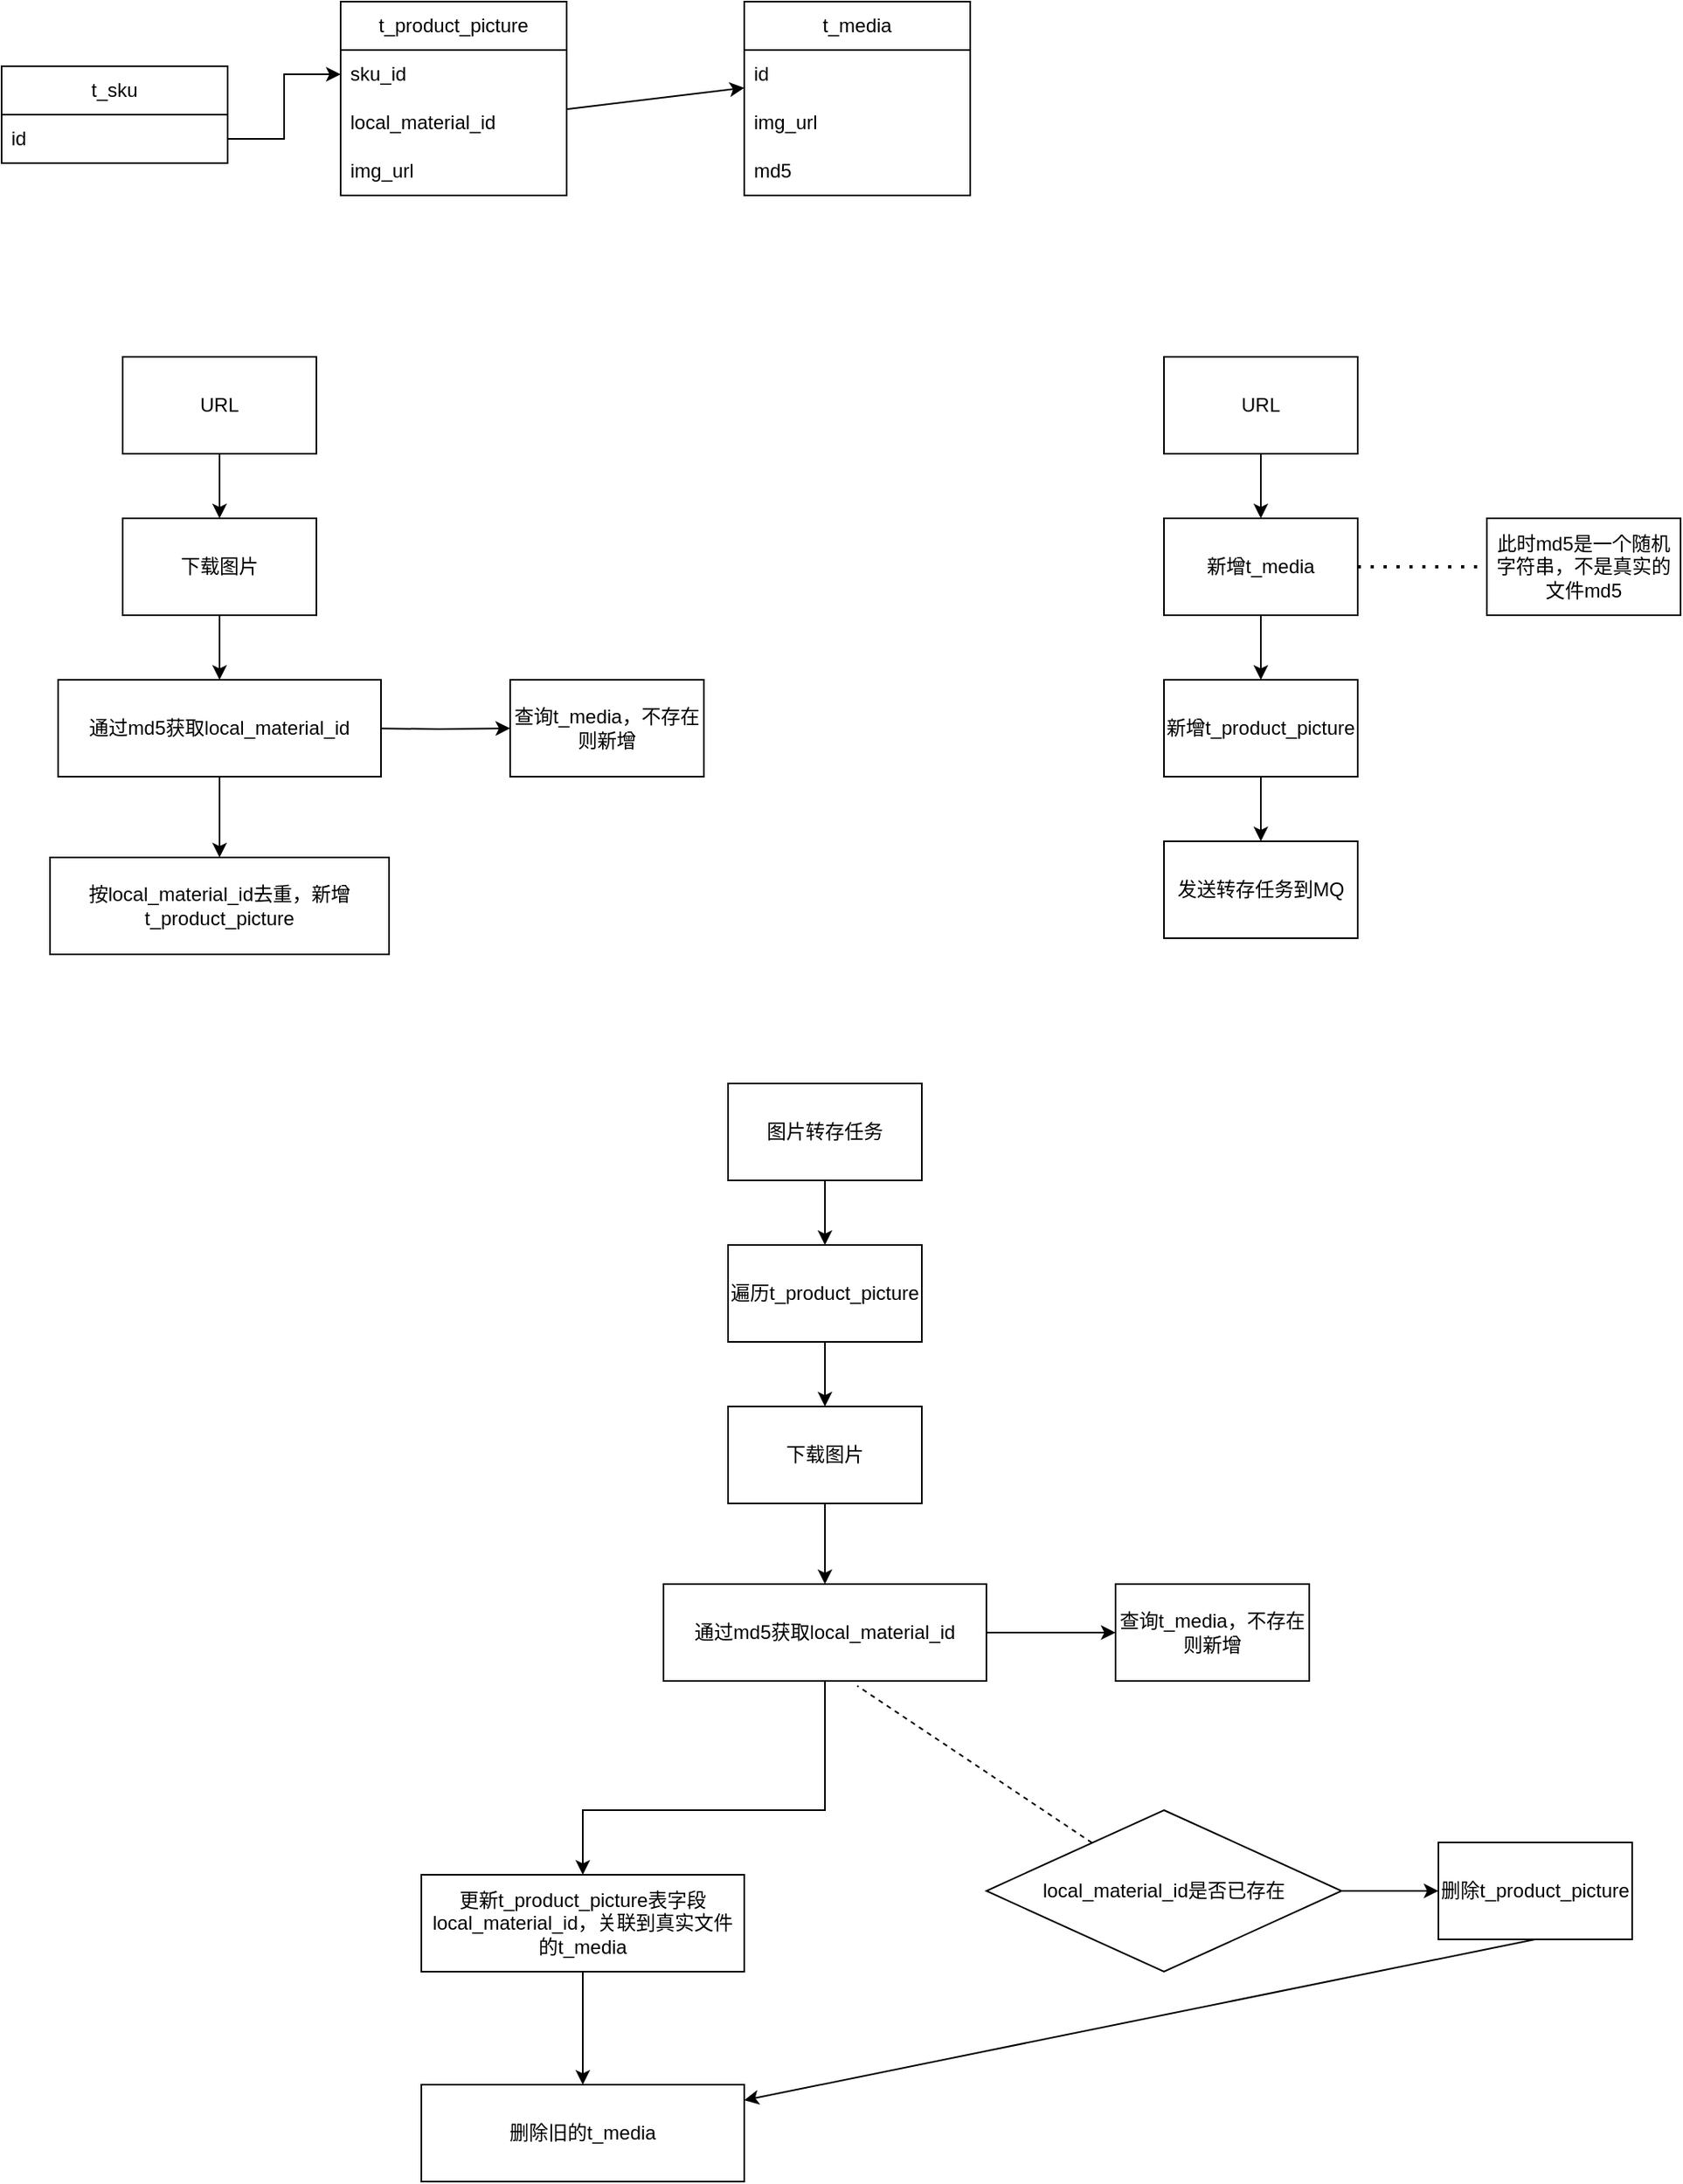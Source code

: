 <mxfile version="25.0.3">
  <diagram name="第 1 页" id="EnZus4B8hT70BU522ocz">
    <mxGraphModel dx="1674" dy="746" grid="1" gridSize="10" guides="1" tooltips="1" connect="1" arrows="1" fold="1" page="1" pageScale="1" pageWidth="1200" pageHeight="1920" math="0" shadow="0">
      <root>
        <mxCell id="0" />
        <mxCell id="1" parent="0" />
        <mxCell id="3qWWuUOS5sZog9-SKTOg-3" value="t_product_picture" style="swimlane;fontStyle=0;childLayout=stackLayout;horizontal=1;startSize=30;horizontalStack=0;resizeParent=1;resizeParentMax=0;resizeLast=0;collapsible=1;marginBottom=0;whiteSpace=wrap;html=1;" vertex="1" parent="1">
          <mxGeometry x="230" y="50" width="140" height="120" as="geometry" />
        </mxCell>
        <mxCell id="3qWWuUOS5sZog9-SKTOg-4" value="&lt;span class=&quot;&quot;&gt;sku_id&lt;/span&gt;" style="text;strokeColor=none;fillColor=none;align=left;verticalAlign=middle;spacingLeft=4;spacingRight=4;overflow=hidden;points=[[0,0.5],[1,0.5]];portConstraint=eastwest;rotatable=0;whiteSpace=wrap;html=1;" vertex="1" parent="3qWWuUOS5sZog9-SKTOg-3">
          <mxGeometry y="30" width="140" height="30" as="geometry" />
        </mxCell>
        <mxCell id="3qWWuUOS5sZog9-SKTOg-5" value="&lt;span class=&quot;&quot;&gt;local_material_id&lt;/span&gt; " style="text;strokeColor=none;fillColor=none;align=left;verticalAlign=middle;spacingLeft=4;spacingRight=4;overflow=hidden;points=[[0,0.5],[1,0.5]];portConstraint=eastwest;rotatable=0;whiteSpace=wrap;html=1;" vertex="1" parent="3qWWuUOS5sZog9-SKTOg-3">
          <mxGeometry y="60" width="140" height="30" as="geometry" />
        </mxCell>
        <mxCell id="3qWWuUOS5sZog9-SKTOg-6" value="&lt;span class=&quot;&quot;&gt;img_url&lt;/span&gt; " style="text;strokeColor=none;fillColor=none;align=left;verticalAlign=middle;spacingLeft=4;spacingRight=4;overflow=hidden;points=[[0,0.5],[1,0.5]];portConstraint=eastwest;rotatable=0;whiteSpace=wrap;html=1;" vertex="1" parent="3qWWuUOS5sZog9-SKTOg-3">
          <mxGeometry y="90" width="140" height="30" as="geometry" />
        </mxCell>
        <mxCell id="3qWWuUOS5sZog9-SKTOg-7" value="t_media" style="swimlane;fontStyle=0;childLayout=stackLayout;horizontal=1;startSize=30;horizontalStack=0;resizeParent=1;resizeParentMax=0;resizeLast=0;collapsible=1;marginBottom=0;whiteSpace=wrap;html=1;" vertex="1" parent="1">
          <mxGeometry x="480" y="50" width="140" height="120" as="geometry" />
        </mxCell>
        <mxCell id="3qWWuUOS5sZog9-SKTOg-8" value="id" style="text;strokeColor=none;fillColor=none;align=left;verticalAlign=middle;spacingLeft=4;spacingRight=4;overflow=hidden;points=[[0,0.5],[1,0.5]];portConstraint=eastwest;rotatable=0;whiteSpace=wrap;html=1;" vertex="1" parent="3qWWuUOS5sZog9-SKTOg-7">
          <mxGeometry y="30" width="140" height="30" as="geometry" />
        </mxCell>
        <mxCell id="3qWWuUOS5sZog9-SKTOg-9" value="&lt;span class=&quot;&quot;&gt;img_url&lt;/span&gt; " style="text;strokeColor=none;fillColor=none;align=left;verticalAlign=middle;spacingLeft=4;spacingRight=4;overflow=hidden;points=[[0,0.5],[1,0.5]];portConstraint=eastwest;rotatable=0;whiteSpace=wrap;html=1;" vertex="1" parent="3qWWuUOS5sZog9-SKTOg-7">
          <mxGeometry y="60" width="140" height="30" as="geometry" />
        </mxCell>
        <mxCell id="3qWWuUOS5sZog9-SKTOg-10" value="md5" style="text;strokeColor=none;fillColor=none;align=left;verticalAlign=middle;spacingLeft=4;spacingRight=4;overflow=hidden;points=[[0,0.5],[1,0.5]];portConstraint=eastwest;rotatable=0;whiteSpace=wrap;html=1;" vertex="1" parent="3qWWuUOS5sZog9-SKTOg-7">
          <mxGeometry y="90" width="140" height="30" as="geometry" />
        </mxCell>
        <mxCell id="3qWWuUOS5sZog9-SKTOg-11" value="" style="endArrow=classic;html=1;rounded=0;" edge="1" parent="1" source="3qWWuUOS5sZog9-SKTOg-5" target="3qWWuUOS5sZog9-SKTOg-8">
          <mxGeometry width="50" height="50" relative="1" as="geometry">
            <mxPoint x="570" y="440" as="sourcePoint" />
            <mxPoint x="620" y="390" as="targetPoint" />
          </mxGeometry>
        </mxCell>
        <mxCell id="3qWWuUOS5sZog9-SKTOg-22" style="edgeStyle=orthogonalEdgeStyle;rounded=0;orthogonalLoop=1;jettySize=auto;html=1;exitX=0.5;exitY=1;exitDx=0;exitDy=0;entryX=0.5;entryY=0;entryDx=0;entryDy=0;" edge="1" parent="1" source="3qWWuUOS5sZog9-SKTOg-12" target="3qWWuUOS5sZog9-SKTOg-14">
          <mxGeometry relative="1" as="geometry" />
        </mxCell>
        <mxCell id="3qWWuUOS5sZog9-SKTOg-12" value="下载图片" style="rounded=0;whiteSpace=wrap;html=1;" vertex="1" parent="1">
          <mxGeometry x="95" y="370" width="120" height="60" as="geometry" />
        </mxCell>
        <mxCell id="3qWWuUOS5sZog9-SKTOg-18" value="" style="edgeStyle=orthogonalEdgeStyle;rounded=0;orthogonalLoop=1;jettySize=auto;html=1;" edge="1" parent="1" target="3qWWuUOS5sZog9-SKTOg-17">
          <mxGeometry relative="1" as="geometry">
            <mxPoint x="245" y="500" as="sourcePoint" />
          </mxGeometry>
        </mxCell>
        <mxCell id="3qWWuUOS5sZog9-SKTOg-23" style="edgeStyle=orthogonalEdgeStyle;rounded=0;orthogonalLoop=1;jettySize=auto;html=1;exitX=0.5;exitY=1;exitDx=0;exitDy=0;" edge="1" parent="1" source="3qWWuUOS5sZog9-SKTOg-14" target="3qWWuUOS5sZog9-SKTOg-21">
          <mxGeometry relative="1" as="geometry" />
        </mxCell>
        <mxCell id="3qWWuUOS5sZog9-SKTOg-14" value="通过md5获取&lt;span class=&quot;&quot;&gt;local_material_id&lt;/span&gt; " style="rounded=0;whiteSpace=wrap;html=1;" vertex="1" parent="1">
          <mxGeometry x="55" y="470" width="200" height="60" as="geometry" />
        </mxCell>
        <mxCell id="3qWWuUOS5sZog9-SKTOg-17" value="查询t_media，不存在则新增" style="whiteSpace=wrap;html=1;rounded=0;" vertex="1" parent="1">
          <mxGeometry x="335" y="470" width="120" height="60" as="geometry" />
        </mxCell>
        <mxCell id="3qWWuUOS5sZog9-SKTOg-21" value="按&lt;span class=&quot;&quot;&gt;local_material_id去重&lt;/span&gt;，新增t_product_picture" style="rounded=0;whiteSpace=wrap;html=1;" vertex="1" parent="1">
          <mxGeometry x="50" y="580" width="210" height="60" as="geometry" />
        </mxCell>
        <mxCell id="3qWWuUOS5sZog9-SKTOg-26" style="edgeStyle=orthogonalEdgeStyle;rounded=0;orthogonalLoop=1;jettySize=auto;html=1;exitX=0.5;exitY=1;exitDx=0;exitDy=0;entryX=0.5;entryY=0;entryDx=0;entryDy=0;" edge="1" parent="1" source="3qWWuUOS5sZog9-SKTOg-25" target="3qWWuUOS5sZog9-SKTOg-12">
          <mxGeometry relative="1" as="geometry" />
        </mxCell>
        <mxCell id="3qWWuUOS5sZog9-SKTOg-25" value="URL" style="rounded=0;whiteSpace=wrap;html=1;" vertex="1" parent="1">
          <mxGeometry x="95" y="270" width="120" height="60" as="geometry" />
        </mxCell>
        <mxCell id="3qWWuUOS5sZog9-SKTOg-29" value="" style="edgeStyle=orthogonalEdgeStyle;rounded=0;orthogonalLoop=1;jettySize=auto;html=1;" edge="1" parent="1" source="3qWWuUOS5sZog9-SKTOg-27" target="3qWWuUOS5sZog9-SKTOg-28">
          <mxGeometry relative="1" as="geometry" />
        </mxCell>
        <mxCell id="3qWWuUOS5sZog9-SKTOg-27" value="URL" style="rounded=0;whiteSpace=wrap;html=1;" vertex="1" parent="1">
          <mxGeometry x="740" y="270" width="120" height="60" as="geometry" />
        </mxCell>
        <mxCell id="3qWWuUOS5sZog9-SKTOg-31" value="" style="edgeStyle=orthogonalEdgeStyle;rounded=0;orthogonalLoop=1;jettySize=auto;html=1;" edge="1" parent="1" source="3qWWuUOS5sZog9-SKTOg-28" target="3qWWuUOS5sZog9-SKTOg-30">
          <mxGeometry relative="1" as="geometry" />
        </mxCell>
        <mxCell id="3qWWuUOS5sZog9-SKTOg-28" value="新增t_media" style="rounded=0;whiteSpace=wrap;html=1;" vertex="1" parent="1">
          <mxGeometry x="740" y="370" width="120" height="60" as="geometry" />
        </mxCell>
        <mxCell id="3qWWuUOS5sZog9-SKTOg-33" style="edgeStyle=orthogonalEdgeStyle;rounded=0;orthogonalLoop=1;jettySize=auto;html=1;exitX=0.5;exitY=1;exitDx=0;exitDy=0;entryX=0.5;entryY=0;entryDx=0;entryDy=0;" edge="1" parent="1" source="3qWWuUOS5sZog9-SKTOg-30" target="3qWWuUOS5sZog9-SKTOg-32">
          <mxGeometry relative="1" as="geometry" />
        </mxCell>
        <mxCell id="3qWWuUOS5sZog9-SKTOg-30" value="新增t_product_picture" style="rounded=0;whiteSpace=wrap;html=1;" vertex="1" parent="1">
          <mxGeometry x="740" y="470" width="120" height="60" as="geometry" />
        </mxCell>
        <mxCell id="3qWWuUOS5sZog9-SKTOg-32" value="发送转存任务到MQ" style="rounded=0;whiteSpace=wrap;html=1;" vertex="1" parent="1">
          <mxGeometry x="740" y="570" width="120" height="60" as="geometry" />
        </mxCell>
        <mxCell id="3qWWuUOS5sZog9-SKTOg-36" value="" style="edgeStyle=orthogonalEdgeStyle;rounded=0;orthogonalLoop=1;jettySize=auto;html=1;" edge="1" parent="1" source="3qWWuUOS5sZog9-SKTOg-34" target="3qWWuUOS5sZog9-SKTOg-35">
          <mxGeometry relative="1" as="geometry" />
        </mxCell>
        <mxCell id="3qWWuUOS5sZog9-SKTOg-34" value="图片转存任务" style="rounded=0;whiteSpace=wrap;html=1;" vertex="1" parent="1">
          <mxGeometry x="470" y="720" width="120" height="60" as="geometry" />
        </mxCell>
        <mxCell id="3qWWuUOS5sZog9-SKTOg-38" value="" style="edgeStyle=orthogonalEdgeStyle;rounded=0;orthogonalLoop=1;jettySize=auto;html=1;" edge="1" parent="1" source="3qWWuUOS5sZog9-SKTOg-35" target="3qWWuUOS5sZog9-SKTOg-37">
          <mxGeometry relative="1" as="geometry" />
        </mxCell>
        <mxCell id="3qWWuUOS5sZog9-SKTOg-35" value="遍历t_product_picture" style="rounded=0;whiteSpace=wrap;html=1;" vertex="1" parent="1">
          <mxGeometry x="470" y="820" width="120" height="60" as="geometry" />
        </mxCell>
        <mxCell id="3qWWuUOS5sZog9-SKTOg-42" style="edgeStyle=orthogonalEdgeStyle;rounded=0;orthogonalLoop=1;jettySize=auto;html=1;exitX=0.5;exitY=1;exitDx=0;exitDy=0;" edge="1" parent="1" source="3qWWuUOS5sZog9-SKTOg-37" target="3qWWuUOS5sZog9-SKTOg-41">
          <mxGeometry relative="1" as="geometry" />
        </mxCell>
        <mxCell id="3qWWuUOS5sZog9-SKTOg-37" value="下载图片" style="rounded=0;whiteSpace=wrap;html=1;" vertex="1" parent="1">
          <mxGeometry x="470" y="920" width="120" height="60" as="geometry" />
        </mxCell>
        <mxCell id="3qWWuUOS5sZog9-SKTOg-44" style="edgeStyle=orthogonalEdgeStyle;rounded=0;orthogonalLoop=1;jettySize=auto;html=1;exitX=1;exitY=0.5;exitDx=0;exitDy=0;entryX=0;entryY=0.5;entryDx=0;entryDy=0;" edge="1" parent="1" source="3qWWuUOS5sZog9-SKTOg-41" target="3qWWuUOS5sZog9-SKTOg-43">
          <mxGeometry relative="1" as="geometry" />
        </mxCell>
        <mxCell id="3qWWuUOS5sZog9-SKTOg-47" value="" style="edgeStyle=orthogonalEdgeStyle;rounded=0;orthogonalLoop=1;jettySize=auto;html=1;" edge="1" parent="1" source="3qWWuUOS5sZog9-SKTOg-41" target="3qWWuUOS5sZog9-SKTOg-46">
          <mxGeometry relative="1" as="geometry">
            <Array as="points">
              <mxPoint x="530" y="1170" />
              <mxPoint x="380" y="1170" />
            </Array>
          </mxGeometry>
        </mxCell>
        <mxCell id="3qWWuUOS5sZog9-SKTOg-41" value="通过md5获取&lt;span class=&quot;&quot;&gt;local_material_id&lt;/span&gt; " style="rounded=0;whiteSpace=wrap;html=1;" vertex="1" parent="1">
          <mxGeometry x="430" y="1030" width="200" height="60" as="geometry" />
        </mxCell>
        <mxCell id="3qWWuUOS5sZog9-SKTOg-43" value="查询t_media，不存在则新增" style="whiteSpace=wrap;html=1;rounded=0;" vertex="1" parent="1">
          <mxGeometry x="710" y="1030" width="120" height="60" as="geometry" />
        </mxCell>
        <mxCell id="3qWWuUOS5sZog9-SKTOg-52" value="" style="edgeStyle=orthogonalEdgeStyle;rounded=0;orthogonalLoop=1;jettySize=auto;html=1;" edge="1" parent="1" source="3qWWuUOS5sZog9-SKTOg-46" target="3qWWuUOS5sZog9-SKTOg-51">
          <mxGeometry relative="1" as="geometry" />
        </mxCell>
        <mxCell id="3qWWuUOS5sZog9-SKTOg-46" value="更新t_product_picture表字段&lt;span class=&quot;&quot;&gt;local_material_id&lt;/span&gt;，关联到真实文件的t_media" style="rounded=0;whiteSpace=wrap;html=1;" vertex="1" parent="1">
          <mxGeometry x="280" y="1210" width="200" height="60" as="geometry" />
        </mxCell>
        <mxCell id="3qWWuUOS5sZog9-SKTOg-48" value="此时md5是一个随机字符串，不是真实的文件md5" style="rounded=0;whiteSpace=wrap;html=1;" vertex="1" parent="1">
          <mxGeometry x="940" y="370" width="120" height="60" as="geometry" />
        </mxCell>
        <mxCell id="3qWWuUOS5sZog9-SKTOg-50" value="" style="endArrow=none;dashed=1;html=1;dashPattern=1 3;strokeWidth=2;rounded=0;exitX=1;exitY=0.5;exitDx=0;exitDy=0;" edge="1" parent="1" source="3qWWuUOS5sZog9-SKTOg-28" target="3qWWuUOS5sZog9-SKTOg-48">
          <mxGeometry width="50" height="50" relative="1" as="geometry">
            <mxPoint x="990" y="560" as="sourcePoint" />
            <mxPoint x="1040" y="510" as="targetPoint" />
          </mxGeometry>
        </mxCell>
        <mxCell id="3qWWuUOS5sZog9-SKTOg-51" value="删除旧的t_media" style="rounded=0;whiteSpace=wrap;html=1;" vertex="1" parent="1">
          <mxGeometry x="280" y="1340" width="200" height="60" as="geometry" />
        </mxCell>
        <mxCell id="3qWWuUOS5sZog9-SKTOg-55" value="" style="edgeStyle=orthogonalEdgeStyle;rounded=0;orthogonalLoop=1;jettySize=auto;html=1;" edge="1" parent="1" source="3qWWuUOS5sZog9-SKTOg-53" target="3qWWuUOS5sZog9-SKTOg-54">
          <mxGeometry relative="1" as="geometry" />
        </mxCell>
        <mxCell id="3qWWuUOS5sZog9-SKTOg-53" value="&lt;span class=&quot;&quot;&gt;local_material_id是否已存在&lt;/span&gt;" style="rhombus;whiteSpace=wrap;html=1;" vertex="1" parent="1">
          <mxGeometry x="630" y="1170" width="220" height="100" as="geometry" />
        </mxCell>
        <mxCell id="3qWWuUOS5sZog9-SKTOg-54" value="删除t_product_picture" style="whiteSpace=wrap;html=1;" vertex="1" parent="1">
          <mxGeometry x="910" y="1190" width="120" height="60" as="geometry" />
        </mxCell>
        <mxCell id="3qWWuUOS5sZog9-SKTOg-56" value="" style="endArrow=none;dashed=1;html=1;rounded=0;entryX=0.6;entryY=1.05;entryDx=0;entryDy=0;entryPerimeter=0;" edge="1" parent="1" source="3qWWuUOS5sZog9-SKTOg-53" target="3qWWuUOS5sZog9-SKTOg-41">
          <mxGeometry width="50" height="50" relative="1" as="geometry">
            <mxPoint x="910" y="1220" as="sourcePoint" />
            <mxPoint x="960" y="1170" as="targetPoint" />
          </mxGeometry>
        </mxCell>
        <mxCell id="3qWWuUOS5sZog9-SKTOg-57" value="" style="endArrow=classic;html=1;rounded=0;exitX=0.5;exitY=1;exitDx=0;exitDy=0;" edge="1" parent="1" source="3qWWuUOS5sZog9-SKTOg-54" target="3qWWuUOS5sZog9-SKTOg-51">
          <mxGeometry width="50" height="50" relative="1" as="geometry">
            <mxPoint x="910" y="1220" as="sourcePoint" />
            <mxPoint x="960" y="1170" as="targetPoint" />
          </mxGeometry>
        </mxCell>
        <mxCell id="3qWWuUOS5sZog9-SKTOg-58" value="t_sku" style="swimlane;fontStyle=0;childLayout=stackLayout;horizontal=1;startSize=30;horizontalStack=0;resizeParent=1;resizeParentMax=0;resizeLast=0;collapsible=1;marginBottom=0;whiteSpace=wrap;html=1;" vertex="1" parent="1">
          <mxGeometry x="20" y="90" width="140" height="60" as="geometry" />
        </mxCell>
        <mxCell id="3qWWuUOS5sZog9-SKTOg-59" value="id" style="text;strokeColor=none;fillColor=none;align=left;verticalAlign=middle;spacingLeft=4;spacingRight=4;overflow=hidden;points=[[0,0.5],[1,0.5]];portConstraint=eastwest;rotatable=0;whiteSpace=wrap;html=1;" vertex="1" parent="3qWWuUOS5sZog9-SKTOg-58">
          <mxGeometry y="30" width="140" height="30" as="geometry" />
        </mxCell>
        <mxCell id="3qWWuUOS5sZog9-SKTOg-62" style="edgeStyle=orthogonalEdgeStyle;rounded=0;orthogonalLoop=1;jettySize=auto;html=1;exitX=1;exitY=0.5;exitDx=0;exitDy=0;entryX=0;entryY=0.5;entryDx=0;entryDy=0;" edge="1" parent="1" source="3qWWuUOS5sZog9-SKTOg-59" target="3qWWuUOS5sZog9-SKTOg-4">
          <mxGeometry relative="1" as="geometry" />
        </mxCell>
      </root>
    </mxGraphModel>
  </diagram>
</mxfile>
